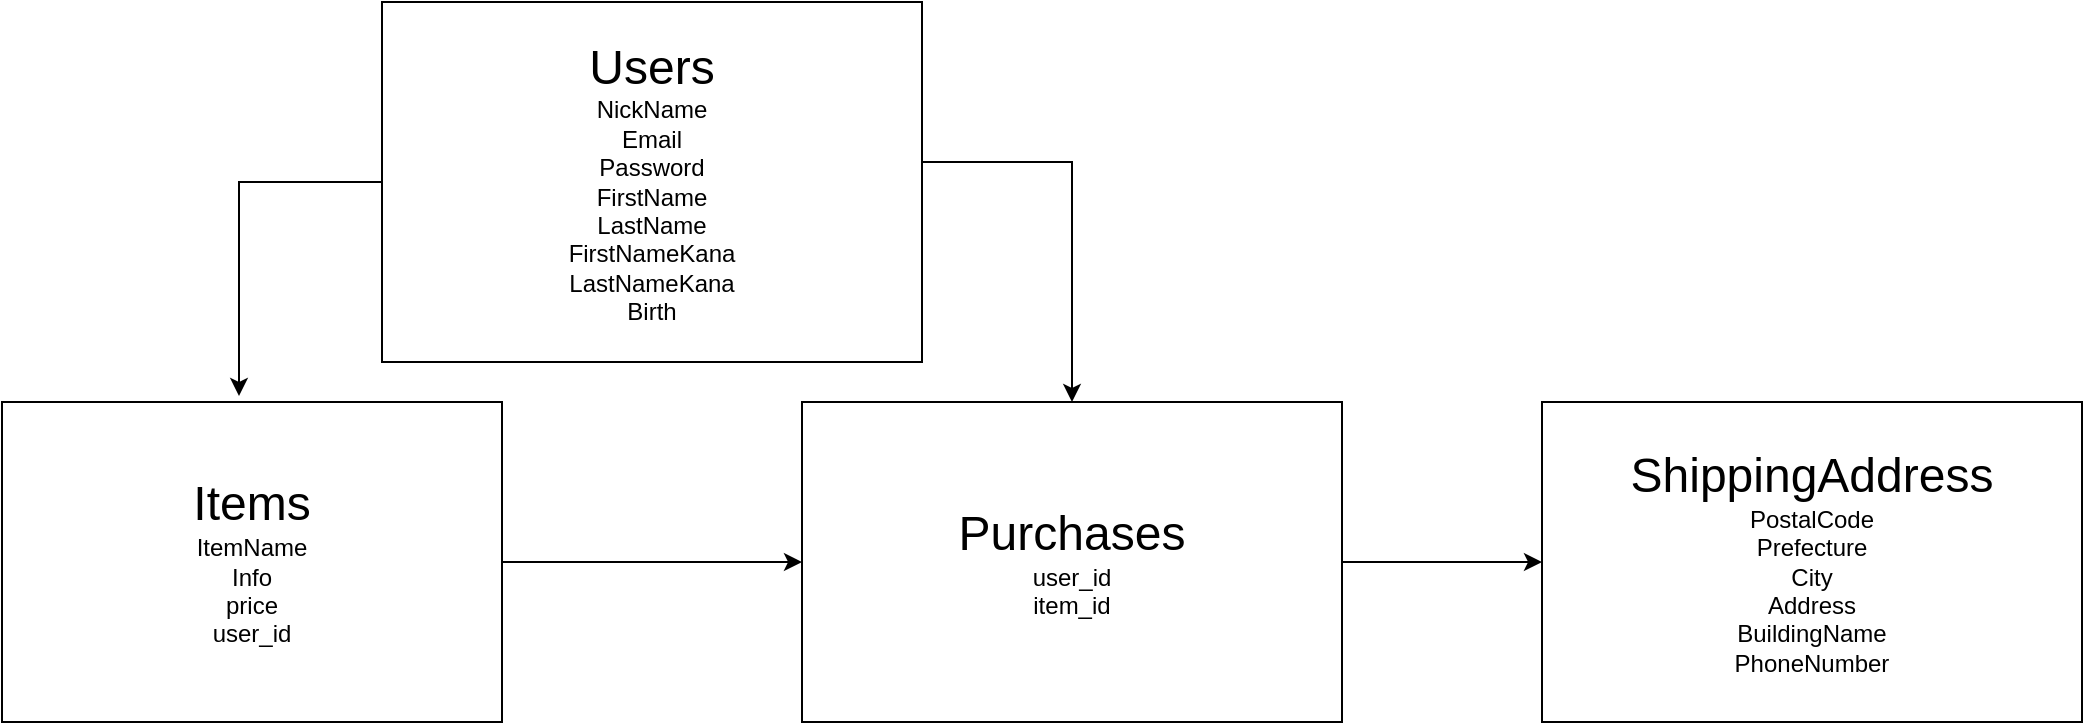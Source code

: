 <mxfile version="13.10.0" type="embed">
    <diagram id="QNyXkwSVmtZpE6Nkuobg" name="ページ1">
        <mxGraphModel dx="968" dy="680" grid="1" gridSize="10" guides="1" tooltips="1" connect="1" arrows="1" fold="1" page="1" pageScale="1" pageWidth="850" pageHeight="1100" math="0" shadow="0">
            <root>
                <mxCell id="0"/>
                <mxCell id="1" parent="0"/>
                <mxCell id="2FrKJwwj9PbRyAmldtwl-6" style="edgeStyle=orthogonalEdgeStyle;rounded=0;orthogonalLoop=1;jettySize=auto;html=1;exitX=1;exitY=0.5;exitDx=0;exitDy=0;entryX=0.5;entryY=0;entryDx=0;entryDy=0;" parent="1" source="2" target="4" edge="1">
                    <mxGeometry relative="1" as="geometry">
                        <mxPoint x="685" y="230" as="targetPoint"/>
                        <Array as="points">
                            <mxPoint x="685" y="120"/>
                        </Array>
                    </mxGeometry>
                </mxCell>
                <mxCell id="2FrKJwwj9PbRyAmldtwl-7" style="edgeStyle=orthogonalEdgeStyle;rounded=0;orthogonalLoop=1;jettySize=auto;html=1;exitX=0;exitY=0.5;exitDx=0;exitDy=0;entryX=0.474;entryY=-0.019;entryDx=0;entryDy=0;entryPerimeter=0;" parent="1" source="2" target="3" edge="1">
                    <mxGeometry relative="1" as="geometry"/>
                </mxCell>
                <mxCell id="2" value="&lt;font style=&quot;font-size: 24px&quot;&gt;Users&lt;/font&gt;&lt;br&gt;NickName&lt;br&gt;Email&lt;br&gt;Password&lt;br&gt;FirstName&lt;br&gt;LastName&lt;br&gt;FirstNameKana&lt;br&gt;LastNameKana&lt;br&gt;Birth" style="whiteSpace=wrap;html=1;" parent="1" vertex="1">
                    <mxGeometry x="340" y="40" width="270" height="180" as="geometry"/>
                </mxCell>
                <mxCell id="2FrKJwwj9PbRyAmldtwl-8" style="edgeStyle=orthogonalEdgeStyle;rounded=0;orthogonalLoop=1;jettySize=auto;html=1;entryX=0;entryY=0.5;entryDx=0;entryDy=0;" parent="1" source="3" target="4" edge="1">
                    <mxGeometry relative="1" as="geometry"/>
                </mxCell>
                <mxCell id="3" value="&lt;font style=&quot;font-size: 24px&quot;&gt;Items&lt;/font&gt;&lt;br&gt;ItemName&lt;br&gt;Info&lt;br&gt;price&lt;br&gt;user_id" style="whiteSpace=wrap;html=1;" parent="1" vertex="1">
                    <mxGeometry x="150" y="240" width="250" height="160" as="geometry"/>
                </mxCell>
                <mxCell id="2FrKJwwj9PbRyAmldtwl-12" value="" style="edgeStyle=orthogonalEdgeStyle;rounded=0;orthogonalLoop=1;jettySize=auto;html=1;" parent="1" source="4" target="2FrKJwwj9PbRyAmldtwl-5" edge="1">
                    <mxGeometry relative="1" as="geometry"/>
                </mxCell>
                <mxCell id="4" value="&lt;font style=&quot;font-size: 24px&quot;&gt;Purchases&lt;br&gt;&lt;/font&gt;user_id&lt;br&gt;item_id" style="whiteSpace=wrap;html=1;" parent="1" vertex="1">
                    <mxGeometry x="550" y="240" width="270" height="160" as="geometry"/>
                </mxCell>
                <mxCell id="2FrKJwwj9PbRyAmldtwl-5" value="&lt;font style=&quot;font-size: 24px&quot;&gt;ShippingAddress&lt;/font&gt;&lt;br&gt;PostalCode&lt;br&gt;Prefecture&lt;br&gt;City&lt;br&gt;Address&lt;br&gt;BuildingName&lt;br&gt;PhoneNumber" style="whiteSpace=wrap;html=1;" parent="1" vertex="1">
                    <mxGeometry x="920" y="240" width="270" height="160" as="geometry"/>
                </mxCell>
            </root>
        </mxGraphModel>
    </diagram>
</mxfile>